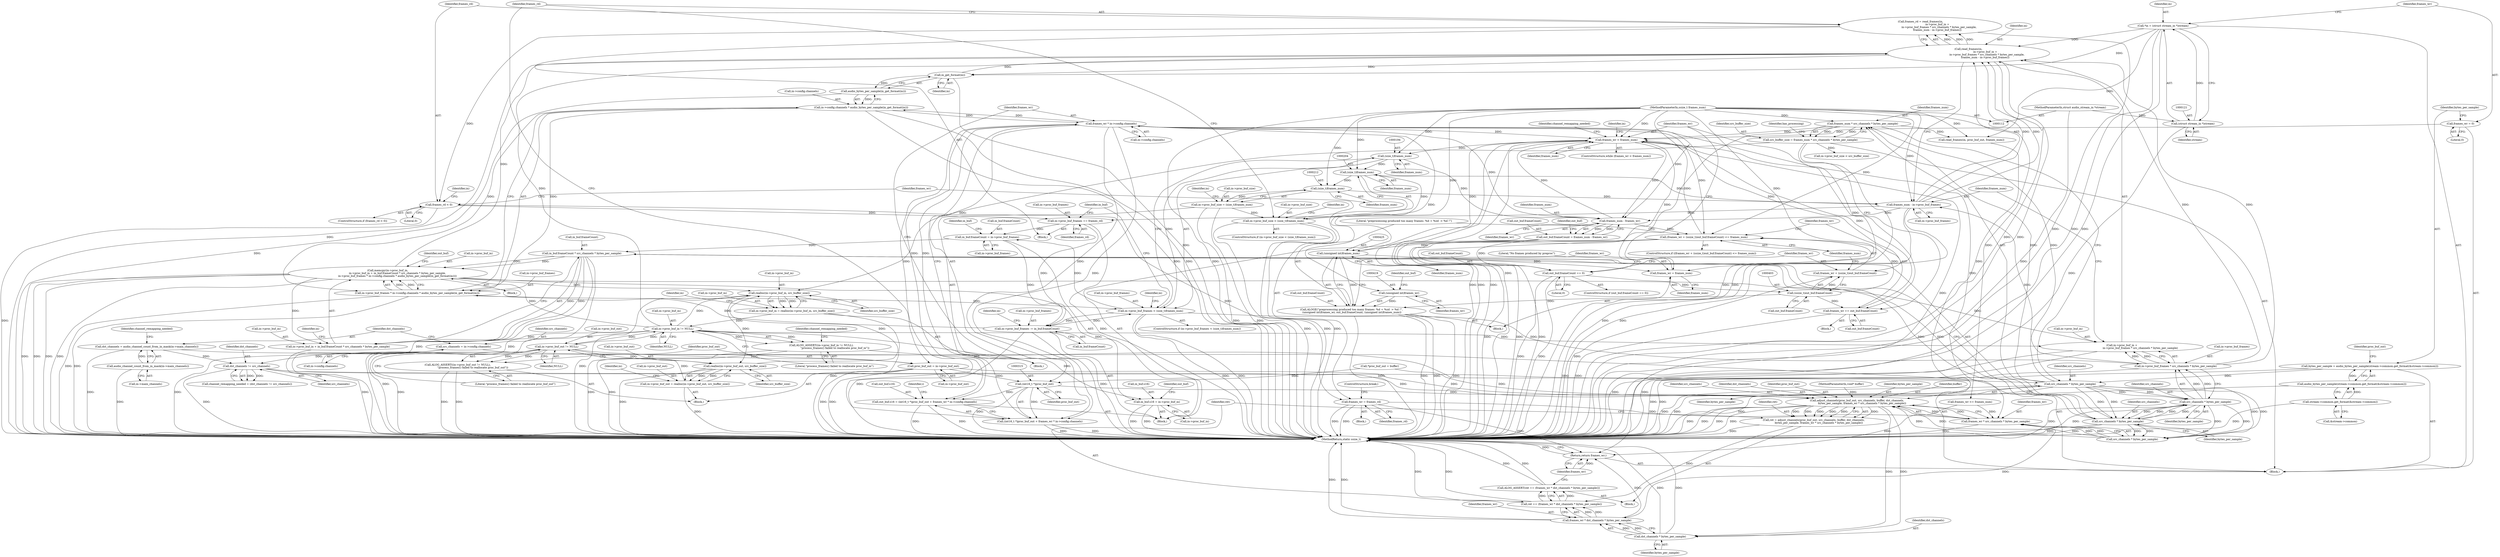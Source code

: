 digraph "1_Android_7df7ec13b1d222ac3a66797fbe432605ea8f973f@API" {
"1000254" [label="(Call,frames_rd = read_frames(in,\n                                        in->proc_buf_in +\n                                            in->proc_buf_frames * src_channels * bytes_per_sample,\n                                        frames_num - in->proc_buf_frames))"];
"1000256" [label="(Call,read_frames(in,\n                                        in->proc_buf_in +\n                                            in->proc_buf_frames * src_channels * bytes_per_sample,\n                                        frames_num - in->proc_buf_frames))"];
"1000386" [label="(Call,in_get_format(in))"];
"1000118" [label="(Call,*in = (struct stream_in *)stream)"];
"1000120" [label="(Call,(struct stream_in *)stream)"];
"1000113" [label="(MethodParameterIn,struct audio_stream_in *stream)"];
"1000224" [label="(Call,in->proc_buf_in != NULL)"];
"1000214" [label="(Call,in->proc_buf_in = realloc(in->proc_buf_in, src_buffer_size))"];
"1000218" [label="(Call,realloc(in->proc_buf_in, src_buffer_size))"];
"1000360" [label="(Call,memcpy(in->proc_buf_in,\n                       in->proc_buf_in + in_buf.frameCount * src_channels * bytes_per_sample,\n                       in->proc_buf_frames * in->config.channels * audio_bytes_per_sample(in_get_format(in))))"];
"1000368" [label="(Call,in_buf.frameCount * src_channels * bytes_per_sample)"];
"1000288" [label="(Call,in_buf.frameCount = in->proc_buf_frames)"];
"1000283" [label="(Call,in->proc_buf_frames += frames_rd)"];
"1000275" [label="(Call,frames_rd < 0)"];
"1000254" [label="(Call,frames_rd = read_frames(in,\n                                        in->proc_buf_in +\n                                            in->proc_buf_frames * src_channels * bytes_per_sample,\n                                        frames_num - in->proc_buf_frames))"];
"1000269" [label="(Call,frames_num - in->proc_buf_frames)"];
"1000211" [label="(Call,(size_t)frames_num)"];
"1000203" [label="(Call,(size_t)frames_num)"];
"1000193" [label="(Call,(size_t)frames_num)"];
"1000184" [label="(Call,frames_wr < frames_num)"];
"1000427" [label="(Call,frames_wr = frames_num)"];
"1000424" [label="(Call,(unsigned int)frames_num)"];
"1000399" [label="(Call,(frames_wr + (ssize_t)out_buf.frameCount) <= frames_num)"];
"1000317" [label="(Call,frames_wr * in->config.channels)"];
"1000306" [label="(Call,frames_num - frames_wr)"];
"1000115" [label="(MethodParameterIn,ssize_t frames_num)"];
"1000379" [label="(Call,in->config.channels * audio_bytes_per_sample(in_get_format(in)))"];
"1000385" [label="(Call,audio_bytes_per_sample(in_get_format(in)))"];
"1000402" [label="(Call,(ssize_t)out_buf.frameCount)"];
"1000389" [label="(Call,out_buf.frameCount == 0)"];
"1000302" [label="(Call,out_buf.frameCount = frames_num - frames_wr)"];
"1000124" [label="(Call,frames_wr = 0)"];
"1000409" [label="(Call,frames_wr += out_buf.frameCount)"];
"1000175" [label="(Call,frames_num * src_channels * bytes_per_sample)"];
"1000177" [label="(Call,src_channels * bytes_per_sample)"];
"1000169" [label="(Call,dst_channels != src_channels)"];
"1000160" [label="(Call,dst_channels = audio_channel_count_from_in_mask(in->main_channels))"];
"1000162" [label="(Call,audio_channel_count_from_in_mask(in->main_channels))"];
"1000152" [label="(Call,src_channels = in->config.channels)"];
"1000128" [label="(Call,bytes_per_sample = audio_bytes_per_sample(stream->common.get_format(&stream->common)))"];
"1000130" [label="(Call,audio_bytes_per_sample(stream->common.get_format(&stream->common)))"];
"1000131" [label="(Call,stream->common.get_format(&stream->common))"];
"1000262" [label="(Call,in->proc_buf_frames * src_channels * bytes_per_sample)"];
"1000189" [label="(Call,in->proc_buf_frames < (size_t)frames_num)"];
"1000348" [label="(Call,in->proc_buf_frames -= in_buf.frameCount)"];
"1000375" [label="(Call,in->proc_buf_frames * in->config.channels * audio_bytes_per_sample(in_get_format(in)))"];
"1000266" [label="(Call,src_channels * bytes_per_sample)"];
"1000372" [label="(Call,src_channels * bytes_per_sample)"];
"1000237" [label="(Call,realloc(in->proc_buf_out, src_buffer_size))"];
"1000243" [label="(Call,in->proc_buf_out != NULL)"];
"1000233" [label="(Call,in->proc_buf_out = realloc(in->proc_buf_out, src_buffer_size))"];
"1000173" [label="(Call,src_buffer_size = frames_num * src_channels * bytes_per_sample)"];
"1000279" [label="(Call,frames_wr = frames_rd)"];
"1000491" [label="(Call,frames_wr * src_channels * bytes_per_sample)"];
"1000485" [label="(Call,adjust_channels(proc_buf_out, src_channels, buffer, dst_channels,\n            bytes_per_sample, frames_wr * src_channels * bytes_per_sample))"];
"1000483" [label="(Call,ret = adjust_channels(proc_buf_out, src_channels, buffer, dst_channels,\n            bytes_per_sample, frames_wr * src_channels * bytes_per_sample))"];
"1000497" [label="(Call,ret == (frames_wr * dst_channels * bytes_per_sample))"];
"1000496" [label="(Call,ALOG_ASSERT(ret == (frames_wr * dst_channels * bytes_per_sample)))"];
"1000501" [label="(Call,dst_channels * bytes_per_sample)"];
"1000499" [label="(Call,frames_wr * dst_channels * bytes_per_sample)"];
"1000504" [label="(Return,return frames_wr;)"];
"1000199" [label="(Call,in->proc_buf_size < (size_t)frames_num)"];
"1000207" [label="(Call,in->proc_buf_size = (size_t)frames_num)"];
"1000416" [label="(Call,ALOGE(\"preprocessing produced too many frames: %d + %zd  > %d !\",\n (unsigned int)frames_wr, out_buf.frameCount, (unsigned int)frames_num))"];
"1000400" [label="(Call,frames_wr + (ssize_t)out_buf.frameCount)"];
"1000309" [label="(Call,out_buf.s16 = (int16_t *)proc_buf_out + frames_wr * in->config.channels)"];
"1000313" [label="(Call,(int16_t *)proc_buf_out + frames_wr * in->config.channels)"];
"1000418" [label="(Call,(unsigned int)frames_wr)"];
"1000223" [label="(Call,ALOG_ASSERT((in->proc_buf_in != NULL),\n                                \"process_frames() failed to reallocate proc_buf_in\"))"];
"1000242" [label="(Call,ALOG_ASSERT((in->proc_buf_out != NULL),\n                                    \"process_frames() failed to reallocate proc_buf_out\"))"];
"1000249" [label="(Call,proc_buf_out = in->proc_buf_out)"];
"1000314" [label="(Call,(int16_t *)proc_buf_out)"];
"1000258" [label="(Call,in->proc_buf_in +\n                                            in->proc_buf_frames * src_channels * bytes_per_sample)"];
"1000295" [label="(Call,in_buf.s16 = in->proc_buf_in)"];
"1000364" [label="(Call,in->proc_buf_in + in_buf.frameCount * src_channels * bytes_per_sample)"];
"1000480" [label="(Identifier,channel_remapping_needed)"];
"1000436" [label="(Call,in->proc_buf_size < src_buffer_size)"];
"1000122" [label="(Identifier,stream)"];
"1000375" [label="(Call,in->proc_buf_frames * in->config.channels * audio_bytes_per_sample(in_get_format(in)))"];
"1000124" [label="(Call,frames_wr = 0)"];
"1000487" [label="(Identifier,src_channels)"];
"1000388" [label="(ControlStructure,if (out_buf.frameCount == 0))"];
"1000131" [label="(Call,stream->common.get_format(&stream->common))"];
"1000415" [label="(Block,)"];
"1000174" [label="(Identifier,src_buffer_size)"];
"1000357" [label="(Identifier,in)"];
"1000489" [label="(Identifier,dst_channels)"];
"1000396" [label="(Literal,\"No frames produced by preproc\")"];
"1000259" [label="(Call,in->proc_buf_in)"];
"1000386" [label="(Call,in_get_format(in))"];
"1000499" [label="(Call,frames_wr * dst_channels * bytes_per_sample)"];
"1000209" [label="(Identifier,in)"];
"1000216" [label="(Identifier,in)"];
"1000401" [label="(Identifier,frames_wr)"];
"1000385" [label="(Call,audio_bytes_per_sample(in_get_format(in)))"];
"1000311" [label="(Identifier,out_buf)"];
"1000138" [label="(Identifier,proc_buf_out)"];
"1000234" [label="(Call,in->proc_buf_out)"];
"1000296" [label="(Call,in_buf.s16)"];
"1000492" [label="(Identifier,frames_wr)"];
"1000173" [label="(Call,src_buffer_size = frames_num * src_channels * bytes_per_sample)"];
"1000213" [label="(Identifier,frames_num)"];
"1000376" [label="(Call,in->proc_buf_frames)"];
"1000243" [label="(Call,in->proc_buf_out != NULL)"];
"1000237" [label="(Call,realloc(in->proc_buf_out, src_buffer_size))"];
"1000196" [label="(Block,)"];
"1000211" [label="(Call,(size_t)frames_num)"];
"1000199" [label="(Call,in->proc_buf_size < (size_t)frames_num)"];
"1000393" [label="(Literal,0)"];
"1000226" [label="(Identifier,in)"];
"1000171" [label="(Identifier,src_channels)"];
"1000279" [label="(Call,frames_wr = frames_rd)"];
"1000115" [label="(MethodParameterIn,ssize_t frames_num)"];
"1000317" [label="(Call,frames_wr * in->config.channels)"];
"1000232" [label="(Block,)"];
"1000278" [label="(Block,)"];
"1000389" [label="(Call,out_buf.frameCount == 0)"];
"1000118" [label="(Call,*in = (struct stream_in *)stream)"];
"1000481" [label="(Block,)"];
"1000193" [label="(Call,(size_t)frames_num)"];
"1000130" [label="(Call,audio_bytes_per_sample(stream->common.get_format(&stream->common)))"];
"1000411" [label="(Call,out_buf.frameCount)"];
"1000404" [label="(Call,out_buf.frameCount)"];
"1000262" [label="(Call,in->proc_buf_frames * src_channels * bytes_per_sample)"];
"1000250" [label="(Identifier,proc_buf_out)"];
"1000255" [label="(Identifier,frames_rd)"];
"1000218" [label="(Call,realloc(in->proc_buf_in, src_buffer_size))"];
"1000360" [label="(Call,memcpy(in->proc_buf_in,\n                       in->proc_buf_in + in_buf.frameCount * src_channels * bytes_per_sample,\n                       in->proc_buf_frames * in->config.channels * audio_bytes_per_sample(in_get_format(in))))"];
"1000270" [label="(Identifier,frames_num)"];
"1000408" [label="(Block,)"];
"1000247" [label="(Identifier,NULL)"];
"1000208" [label="(Call,in->proc_buf_size)"];
"1000125" [label="(Identifier,frames_wr)"];
"1000486" [label="(Identifier,proc_buf_out)"];
"1000206" [label="(Block,)"];
"1000179" [label="(Identifier,bytes_per_sample)"];
"1000160" [label="(Call,dst_channels = audio_channel_count_from_in_mask(in->main_channels))"];
"1000409" [label="(Call,frames_wr += out_buf.frameCount)"];
"1000190" [label="(Call,in->proc_buf_frames)"];
"1000244" [label="(Call,in->proc_buf_out)"];
"1000421" [label="(Call,out_buf.frameCount)"];
"1000120" [label="(Call,(struct stream_in *)stream)"];
"1000398" [label="(ControlStructure,if ((frames_wr + (ssize_t)out_buf.frameCount) <= frames_num))"];
"1000169" [label="(Call,dst_channels != src_channels)"];
"1000191" [label="(Identifier,in)"];
"1000274" [label="(ControlStructure,if (frames_rd < 0))"];
"1000288" [label="(Call,in_buf.frameCount = in->proc_buf_frames)"];
"1000297" [label="(Identifier,in_buf)"];
"1000263" [label="(Call,in->proc_buf_frames)"];
"1000198" [label="(ControlStructure,if (in->proc_buf_size < (size_t)frames_num))"];
"1000167" [label="(Call,channel_remapping_needed = (dst_channels != src_channels))"];
"1000203" [label="(Call,(size_t)frames_num)"];
"1000373" [label="(Identifier,src_channels)"];
"1000116" [label="(Block,)"];
"1000285" [label="(Identifier,in)"];
"1000314" [label="(Call,(int16_t *)proc_buf_out)"];
"1000181" [label="(Identifier,has_processing)"];
"1000429" [label="(Identifier,frames_num)"];
"1000407" [label="(Identifier,frames_num)"];
"1000484" [label="(Identifier,ret)"];
"1000501" [label="(Call,dst_channels * bytes_per_sample)"];
"1000282" [label="(ControlStructure,break;)"];
"1000422" [label="(Identifier,out_buf)"];
"1000380" [label="(Call,in->config.channels)"];
"1000284" [label="(Call,in->proc_buf_frames)"];
"1000177" [label="(Call,src_channels * bytes_per_sample)"];
"1000349" [label="(Call,in->proc_buf_frames)"];
"1000153" [label="(Identifier,src_channels)"];
"1000498" [label="(Identifier,ret)"];
"1000225" [label="(Call,in->proc_buf_in)"];
"1000189" [label="(Call,in->proc_buf_frames < (size_t)frames_num)"];
"1000304" [label="(Identifier,out_buf)"];
"1000428" [label="(Identifier,frames_wr)"];
"1000184" [label="(Call,frames_wr < frames_num)"];
"1000299" [label="(Call,in->proc_buf_in)"];
"1000402" [label="(Call,(ssize_t)out_buf.frameCount)"];
"1000399" [label="(Call,(frames_wr + (ssize_t)out_buf.frameCount) <= frames_num)"];
"1000424" [label="(Call,(unsigned int)frames_num)"];
"1000308" [label="(Identifier,frames_wr)"];
"1000113" [label="(MethodParameterIn,struct audio_stream_in *stream)"];
"1000493" [label="(Call,src_channels * bytes_per_sample)"];
"1000187" [label="(Block,)"];
"1000163" [label="(Call,in->main_channels)"];
"1000257" [label="(Identifier,in)"];
"1000215" [label="(Call,in->proc_buf_in)"];
"1000313" [label="(Call,(int16_t *)proc_buf_out + frames_wr * in->config.channels)"];
"1000152" [label="(Call,src_channels = in->config.channels)"];
"1000114" [label="(MethodParameterIn,void* buffer)"];
"1000242" [label="(Call,ALOG_ASSERT((in->proc_buf_out != NULL),\n                                    \"process_frames() failed to reallocate proc_buf_out\"))"];
"1000229" [label="(Literal,\"process_frames() failed to reallocate proc_buf_in\")"];
"1000318" [label="(Identifier,frames_wr)"];
"1000251" [label="(Call,in->proc_buf_out)"];
"1000496" [label="(Call,ALOG_ASSERT(ret == (frames_wr * dst_channels * bytes_per_sample)))"];
"1000307" [label="(Identifier,frames_num)"];
"1000223" [label="(Call,ALOG_ASSERT((in->proc_buf_in != NULL),\n                                \"process_frames() failed to reallocate proc_buf_in\"))"];
"1000224" [label="(Call,in->proc_buf_in != NULL)"];
"1000132" [label="(Call,&stream->common)"];
"1000390" [label="(Call,out_buf.frameCount)"];
"1000364" [label="(Call,in->proc_buf_in + in_buf.frameCount * src_channels * bytes_per_sample)"];
"1000504" [label="(Return,return frames_wr;)"];
"1000128" [label="(Call,bytes_per_sample = audio_bytes_per_sample(stream->common.get_format(&stream->common)))"];
"1000205" [label="(Identifier,frames_num)"];
"1000170" [label="(Identifier,dst_channels)"];
"1000365" [label="(Call,in->proc_buf_in)"];
"1000214" [label="(Call,in->proc_buf_in = realloc(in->proc_buf_in, src_buffer_size))"];
"1000287" [label="(Identifier,frames_rd)"];
"1000427" [label="(Call,frames_wr = frames_num)"];
"1000276" [label="(Identifier,frames_rd)"];
"1000161" [label="(Identifier,dst_channels)"];
"1000256" [label="(Call,read_frames(in,\n                                        in->proc_buf_in +\n                                            in->proc_buf_frames * src_channels * bytes_per_sample,\n                                        frames_num - in->proc_buf_frames))"];
"1000491" [label="(Call,frames_wr * src_channels * bytes_per_sample)"];
"1000374" [label="(Identifier,bytes_per_sample)"];
"1000303" [label="(Call,out_buf.frameCount)"];
"1000195" [label="(Identifier,frames_num)"];
"1000258" [label="(Call,in->proc_buf_in +\n                                            in->proc_buf_frames * src_channels * bytes_per_sample)"];
"1000254" [label="(Call,frames_rd = read_frames(in,\n                                        in->proc_buf_in +\n                                            in->proc_buf_frames * src_channels * bytes_per_sample,\n                                        frames_num - in->proc_buf_frames))"];
"1000249" [label="(Call,proc_buf_out = in->proc_buf_out)"];
"1000219" [label="(Call,in->proc_buf_in)"];
"1000271" [label="(Call,in->proc_buf_frames)"];
"1000500" [label="(Identifier,frames_wr)"];
"1000188" [label="(ControlStructure,if (in->proc_buf_frames < (size_t)frames_num))"];
"1000505" [label="(Identifier,frames_wr)"];
"1000281" [label="(Identifier,frames_rd)"];
"1000316" [label="(Identifier,proc_buf_out)"];
"1000361" [label="(Call,in->proc_buf_in)"];
"1000233" [label="(Call,in->proc_buf_out = realloc(in->proc_buf_out, src_buffer_size))"];
"1000485" [label="(Call,adjust_channels(proc_buf_out, src_channels, buffer, dst_channels,\n            bytes_per_sample, frames_wr * src_channels * bytes_per_sample))"];
"1000475" [label="(Call,frames_wr <= frames_num)"];
"1000490" [label="(Identifier,bytes_per_sample)"];
"1000372" [label="(Call,src_channels * bytes_per_sample)"];
"1000302" [label="(Call,out_buf.frameCount = frames_num - frames_wr)"];
"1000245" [label="(Identifier,in)"];
"1000283" [label="(Call,in->proc_buf_frames += frames_rd)"];
"1000248" [label="(Literal,\"process_frames() failed to reallocate proc_buf_out\")"];
"1000280" [label="(Identifier,frames_wr)"];
"1000418" [label="(Call,(unsigned int)frames_wr)"];
"1000162" [label="(Call,audio_channel_count_from_in_mask(in->main_channels))"];
"1000417" [label="(Literal,\"preprocessing produced too many frames: %d + %zd  > %d !\")"];
"1000185" [label="(Identifier,frames_wr)"];
"1000207" [label="(Call,in->proc_buf_size = (size_t)frames_num)"];
"1000269" [label="(Call,frames_num - in->proc_buf_frames)"];
"1000426" [label="(Identifier,frames_num)"];
"1000502" [label="(Identifier,dst_channels)"];
"1000275" [label="(Call,frames_rd < 0)"];
"1000379" [label="(Call,in->config.channels * audio_bytes_per_sample(in_get_format(in)))"];
"1000483" [label="(Call,ret = adjust_channels(proc_buf_out, src_channels, buffer, dst_channels,\n            bytes_per_sample, frames_wr * src_channels * bytes_per_sample))"];
"1000326" [label="(Identifier,i)"];
"1000178" [label="(Identifier,src_channels)"];
"1000400" [label="(Call,frames_wr + (ssize_t)out_buf.frameCount)"];
"1000289" [label="(Call,in_buf.frameCount)"];
"1000119" [label="(Identifier,in)"];
"1000420" [label="(Identifier,frames_wr)"];
"1000309" [label="(Call,out_buf.s16 = (int16_t *)proc_buf_out + frames_wr * in->config.channels)"];
"1000231" [label="(Identifier,channel_remapping_needed)"];
"1000175" [label="(Call,frames_num * src_channels * bytes_per_sample)"];
"1000228" [label="(Identifier,NULL)"];
"1000186" [label="(Identifier,frames_num)"];
"1000387" [label="(Identifier,in)"];
"1000290" [label="(Identifier,in_buf)"];
"1000129" [label="(Identifier,bytes_per_sample)"];
"1000201" [label="(Identifier,in)"];
"1000176" [label="(Identifier,frames_num)"];
"1000137" [label="(Call,*proc_buf_out = buffer)"];
"1000319" [label="(Call,in->config.channels)"];
"1000470" [label="(Call,read_frames(in, proc_buf_out, frames_num))"];
"1000410" [label="(Identifier,frames_wr)"];
"1000506" [label="(MethodReturn,static ssize_t)"];
"1000238" [label="(Call,in->proc_buf_out)"];
"1000267" [label="(Identifier,src_channels)"];
"1000222" [label="(Identifier,src_buffer_size)"];
"1000391" [label="(Identifier,out_buf)"];
"1000352" [label="(Call,in_buf.frameCount)"];
"1000241" [label="(Identifier,src_buffer_size)"];
"1000497" [label="(Call,ret == (frames_wr * dst_channels * bytes_per_sample))"];
"1000295" [label="(Call,in_buf.s16 = in->proc_buf_in)"];
"1000348" [label="(Call,in->proc_buf_frames -= in_buf.frameCount)"];
"1000503" [label="(Identifier,bytes_per_sample)"];
"1000377" [label="(Identifier,in)"];
"1000154" [label="(Call,in->config.channels)"];
"1000277" [label="(Literal,0)"];
"1000359" [label="(Block,)"];
"1000126" [label="(Literal,0)"];
"1000416" [label="(Call,ALOGE(\"preprocessing produced too many frames: %d + %zd  > %d !\",\n (unsigned int)frames_wr, out_buf.frameCount, (unsigned int)frames_num))"];
"1000292" [label="(Call,in->proc_buf_frames)"];
"1000168" [label="(Identifier,channel_remapping_needed)"];
"1000268" [label="(Identifier,bytes_per_sample)"];
"1000310" [label="(Call,out_buf.s16)"];
"1000306" [label="(Call,frames_num - frames_wr)"];
"1000369" [label="(Call,in_buf.frameCount)"];
"1000488" [label="(Identifier,buffer)"];
"1000200" [label="(Call,in->proc_buf_size)"];
"1000183" [label="(ControlStructure,while (frames_wr < frames_num))"];
"1000368" [label="(Call,in_buf.frameCount * src_channels * bytes_per_sample)"];
"1000266" [label="(Call,src_channels * bytes_per_sample)"];
"1000254" -> "1000196"  [label="AST: "];
"1000254" -> "1000256"  [label="CFG: "];
"1000255" -> "1000254"  [label="AST: "];
"1000256" -> "1000254"  [label="AST: "];
"1000276" -> "1000254"  [label="CFG: "];
"1000254" -> "1000506"  [label="DDG: "];
"1000256" -> "1000254"  [label="DDG: "];
"1000256" -> "1000254"  [label="DDG: "];
"1000256" -> "1000254"  [label="DDG: "];
"1000254" -> "1000275"  [label="DDG: "];
"1000256" -> "1000269"  [label="CFG: "];
"1000257" -> "1000256"  [label="AST: "];
"1000258" -> "1000256"  [label="AST: "];
"1000269" -> "1000256"  [label="AST: "];
"1000256" -> "1000506"  [label="DDG: "];
"1000256" -> "1000506"  [label="DDG: "];
"1000256" -> "1000506"  [label="DDG: "];
"1000386" -> "1000256"  [label="DDG: "];
"1000118" -> "1000256"  [label="DDG: "];
"1000224" -> "1000256"  [label="DDG: "];
"1000360" -> "1000256"  [label="DDG: "];
"1000262" -> "1000256"  [label="DDG: "];
"1000262" -> "1000256"  [label="DDG: "];
"1000269" -> "1000256"  [label="DDG: "];
"1000269" -> "1000256"  [label="DDG: "];
"1000256" -> "1000386"  [label="DDG: "];
"1000386" -> "1000385"  [label="AST: "];
"1000386" -> "1000387"  [label="CFG: "];
"1000387" -> "1000386"  [label="AST: "];
"1000385" -> "1000386"  [label="CFG: "];
"1000386" -> "1000506"  [label="DDG: "];
"1000386" -> "1000385"  [label="DDG: "];
"1000118" -> "1000386"  [label="DDG: "];
"1000118" -> "1000116"  [label="AST: "];
"1000118" -> "1000120"  [label="CFG: "];
"1000119" -> "1000118"  [label="AST: "];
"1000120" -> "1000118"  [label="AST: "];
"1000125" -> "1000118"  [label="CFG: "];
"1000118" -> "1000506"  [label="DDG: "];
"1000118" -> "1000506"  [label="DDG: "];
"1000120" -> "1000118"  [label="DDG: "];
"1000118" -> "1000470"  [label="DDG: "];
"1000120" -> "1000122"  [label="CFG: "];
"1000121" -> "1000120"  [label="AST: "];
"1000122" -> "1000120"  [label="AST: "];
"1000120" -> "1000506"  [label="DDG: "];
"1000113" -> "1000120"  [label="DDG: "];
"1000113" -> "1000112"  [label="AST: "];
"1000113" -> "1000506"  [label="DDG: "];
"1000224" -> "1000223"  [label="AST: "];
"1000224" -> "1000228"  [label="CFG: "];
"1000225" -> "1000224"  [label="AST: "];
"1000228" -> "1000224"  [label="AST: "];
"1000229" -> "1000224"  [label="CFG: "];
"1000224" -> "1000506"  [label="DDG: "];
"1000224" -> "1000218"  [label="DDG: "];
"1000224" -> "1000223"  [label="DDG: "];
"1000224" -> "1000223"  [label="DDG: "];
"1000214" -> "1000224"  [label="DDG: "];
"1000243" -> "1000224"  [label="DDG: "];
"1000224" -> "1000243"  [label="DDG: "];
"1000224" -> "1000258"  [label="DDG: "];
"1000224" -> "1000295"  [label="DDG: "];
"1000224" -> "1000360"  [label="DDG: "];
"1000224" -> "1000364"  [label="DDG: "];
"1000214" -> "1000206"  [label="AST: "];
"1000214" -> "1000218"  [label="CFG: "];
"1000215" -> "1000214"  [label="AST: "];
"1000218" -> "1000214"  [label="AST: "];
"1000226" -> "1000214"  [label="CFG: "];
"1000214" -> "1000506"  [label="DDG: "];
"1000218" -> "1000214"  [label="DDG: "];
"1000218" -> "1000214"  [label="DDG: "];
"1000218" -> "1000222"  [label="CFG: "];
"1000219" -> "1000218"  [label="AST: "];
"1000222" -> "1000218"  [label="AST: "];
"1000218" -> "1000506"  [label="DDG: "];
"1000360" -> "1000218"  [label="DDG: "];
"1000237" -> "1000218"  [label="DDG: "];
"1000173" -> "1000218"  [label="DDG: "];
"1000218" -> "1000237"  [label="DDG: "];
"1000360" -> "1000359"  [label="AST: "];
"1000360" -> "1000375"  [label="CFG: "];
"1000361" -> "1000360"  [label="AST: "];
"1000364" -> "1000360"  [label="AST: "];
"1000375" -> "1000360"  [label="AST: "];
"1000391" -> "1000360"  [label="CFG: "];
"1000360" -> "1000506"  [label="DDG: "];
"1000360" -> "1000506"  [label="DDG: "];
"1000360" -> "1000506"  [label="DDG: "];
"1000360" -> "1000506"  [label="DDG: "];
"1000360" -> "1000258"  [label="DDG: "];
"1000360" -> "1000295"  [label="DDG: "];
"1000368" -> "1000360"  [label="DDG: "];
"1000368" -> "1000360"  [label="DDG: "];
"1000360" -> "1000364"  [label="DDG: "];
"1000375" -> "1000360"  [label="DDG: "];
"1000375" -> "1000360"  [label="DDG: "];
"1000368" -> "1000364"  [label="AST: "];
"1000368" -> "1000372"  [label="CFG: "];
"1000369" -> "1000368"  [label="AST: "];
"1000372" -> "1000368"  [label="AST: "];
"1000364" -> "1000368"  [label="CFG: "];
"1000368" -> "1000506"  [label="DDG: "];
"1000368" -> "1000506"  [label="DDG: "];
"1000368" -> "1000364"  [label="DDG: "];
"1000368" -> "1000364"  [label="DDG: "];
"1000288" -> "1000368"  [label="DDG: "];
"1000372" -> "1000368"  [label="DDG: "];
"1000372" -> "1000368"  [label="DDG: "];
"1000288" -> "1000187"  [label="AST: "];
"1000288" -> "1000292"  [label="CFG: "];
"1000289" -> "1000288"  [label="AST: "];
"1000292" -> "1000288"  [label="AST: "];
"1000297" -> "1000288"  [label="CFG: "];
"1000283" -> "1000288"  [label="DDG: "];
"1000189" -> "1000288"  [label="DDG: "];
"1000288" -> "1000348"  [label="DDG: "];
"1000283" -> "1000196"  [label="AST: "];
"1000283" -> "1000287"  [label="CFG: "];
"1000284" -> "1000283"  [label="AST: "];
"1000287" -> "1000283"  [label="AST: "];
"1000290" -> "1000283"  [label="CFG: "];
"1000283" -> "1000506"  [label="DDG: "];
"1000275" -> "1000283"  [label="DDG: "];
"1000269" -> "1000283"  [label="DDG: "];
"1000283" -> "1000348"  [label="DDG: "];
"1000275" -> "1000274"  [label="AST: "];
"1000275" -> "1000277"  [label="CFG: "];
"1000276" -> "1000275"  [label="AST: "];
"1000277" -> "1000275"  [label="AST: "];
"1000280" -> "1000275"  [label="CFG: "];
"1000285" -> "1000275"  [label="CFG: "];
"1000275" -> "1000506"  [label="DDG: "];
"1000275" -> "1000279"  [label="DDG: "];
"1000269" -> "1000271"  [label="CFG: "];
"1000270" -> "1000269"  [label="AST: "];
"1000271" -> "1000269"  [label="AST: "];
"1000269" -> "1000506"  [label="DDG: "];
"1000269" -> "1000506"  [label="DDG: "];
"1000211" -> "1000269"  [label="DDG: "];
"1000203" -> "1000269"  [label="DDG: "];
"1000115" -> "1000269"  [label="DDG: "];
"1000262" -> "1000269"  [label="DDG: "];
"1000269" -> "1000306"  [label="DDG: "];
"1000211" -> "1000207"  [label="AST: "];
"1000211" -> "1000213"  [label="CFG: "];
"1000212" -> "1000211"  [label="AST: "];
"1000213" -> "1000211"  [label="AST: "];
"1000207" -> "1000211"  [label="CFG: "];
"1000211" -> "1000207"  [label="DDG: "];
"1000203" -> "1000211"  [label="DDG: "];
"1000115" -> "1000211"  [label="DDG: "];
"1000203" -> "1000199"  [label="AST: "];
"1000203" -> "1000205"  [label="CFG: "];
"1000204" -> "1000203"  [label="AST: "];
"1000205" -> "1000203"  [label="AST: "];
"1000199" -> "1000203"  [label="CFG: "];
"1000203" -> "1000199"  [label="DDG: "];
"1000193" -> "1000203"  [label="DDG: "];
"1000115" -> "1000203"  [label="DDG: "];
"1000193" -> "1000189"  [label="AST: "];
"1000193" -> "1000195"  [label="CFG: "];
"1000194" -> "1000193"  [label="AST: "];
"1000195" -> "1000193"  [label="AST: "];
"1000189" -> "1000193"  [label="CFG: "];
"1000193" -> "1000189"  [label="DDG: "];
"1000184" -> "1000193"  [label="DDG: "];
"1000115" -> "1000193"  [label="DDG: "];
"1000193" -> "1000306"  [label="DDG: "];
"1000184" -> "1000183"  [label="AST: "];
"1000184" -> "1000186"  [label="CFG: "];
"1000185" -> "1000184"  [label="AST: "];
"1000186" -> "1000184"  [label="AST: "];
"1000191" -> "1000184"  [label="CFG: "];
"1000480" -> "1000184"  [label="CFG: "];
"1000184" -> "1000506"  [label="DDG: "];
"1000184" -> "1000506"  [label="DDG: "];
"1000184" -> "1000506"  [label="DDG: "];
"1000427" -> "1000184"  [label="DDG: "];
"1000124" -> "1000184"  [label="DDG: "];
"1000317" -> "1000184"  [label="DDG: "];
"1000409" -> "1000184"  [label="DDG: "];
"1000175" -> "1000184"  [label="DDG: "];
"1000399" -> "1000184"  [label="DDG: "];
"1000306" -> "1000184"  [label="DDG: "];
"1000115" -> "1000184"  [label="DDG: "];
"1000424" -> "1000184"  [label="DDG: "];
"1000184" -> "1000306"  [label="DDG: "];
"1000184" -> "1000491"  [label="DDG: "];
"1000184" -> "1000504"  [label="DDG: "];
"1000427" -> "1000415"  [label="AST: "];
"1000427" -> "1000429"  [label="CFG: "];
"1000428" -> "1000427"  [label="AST: "];
"1000429" -> "1000427"  [label="AST: "];
"1000185" -> "1000427"  [label="CFG: "];
"1000424" -> "1000427"  [label="DDG: "];
"1000115" -> "1000427"  [label="DDG: "];
"1000424" -> "1000416"  [label="AST: "];
"1000424" -> "1000426"  [label="CFG: "];
"1000425" -> "1000424"  [label="AST: "];
"1000426" -> "1000424"  [label="AST: "];
"1000416" -> "1000424"  [label="CFG: "];
"1000424" -> "1000416"  [label="DDG: "];
"1000399" -> "1000424"  [label="DDG: "];
"1000115" -> "1000424"  [label="DDG: "];
"1000399" -> "1000398"  [label="AST: "];
"1000399" -> "1000407"  [label="CFG: "];
"1000400" -> "1000399"  [label="AST: "];
"1000407" -> "1000399"  [label="AST: "];
"1000410" -> "1000399"  [label="CFG: "];
"1000417" -> "1000399"  [label="CFG: "];
"1000399" -> "1000506"  [label="DDG: "];
"1000399" -> "1000506"  [label="DDG: "];
"1000317" -> "1000399"  [label="DDG: "];
"1000402" -> "1000399"  [label="DDG: "];
"1000306" -> "1000399"  [label="DDG: "];
"1000115" -> "1000399"  [label="DDG: "];
"1000317" -> "1000313"  [label="AST: "];
"1000317" -> "1000319"  [label="CFG: "];
"1000318" -> "1000317"  [label="AST: "];
"1000319" -> "1000317"  [label="AST: "];
"1000313" -> "1000317"  [label="CFG: "];
"1000317" -> "1000506"  [label="DDG: "];
"1000317" -> "1000309"  [label="DDG: "];
"1000317" -> "1000309"  [label="DDG: "];
"1000317" -> "1000313"  [label="DDG: "];
"1000317" -> "1000313"  [label="DDG: "];
"1000306" -> "1000317"  [label="DDG: "];
"1000379" -> "1000317"  [label="DDG: "];
"1000317" -> "1000379"  [label="DDG: "];
"1000317" -> "1000400"  [label="DDG: "];
"1000317" -> "1000409"  [label="DDG: "];
"1000317" -> "1000418"  [label="DDG: "];
"1000306" -> "1000302"  [label="AST: "];
"1000306" -> "1000308"  [label="CFG: "];
"1000307" -> "1000306"  [label="AST: "];
"1000308" -> "1000306"  [label="AST: "];
"1000302" -> "1000306"  [label="CFG: "];
"1000306" -> "1000302"  [label="DDG: "];
"1000306" -> "1000302"  [label="DDG: "];
"1000115" -> "1000306"  [label="DDG: "];
"1000115" -> "1000112"  [label="AST: "];
"1000115" -> "1000506"  [label="DDG: "];
"1000115" -> "1000175"  [label="DDG: "];
"1000115" -> "1000470"  [label="DDG: "];
"1000115" -> "1000475"  [label="DDG: "];
"1000379" -> "1000375"  [label="AST: "];
"1000379" -> "1000385"  [label="CFG: "];
"1000380" -> "1000379"  [label="AST: "];
"1000385" -> "1000379"  [label="AST: "];
"1000375" -> "1000379"  [label="CFG: "];
"1000379" -> "1000506"  [label="DDG: "];
"1000379" -> "1000506"  [label="DDG: "];
"1000379" -> "1000375"  [label="DDG: "];
"1000379" -> "1000375"  [label="DDG: "];
"1000385" -> "1000379"  [label="DDG: "];
"1000385" -> "1000506"  [label="DDG: "];
"1000402" -> "1000400"  [label="AST: "];
"1000402" -> "1000404"  [label="CFG: "];
"1000403" -> "1000402"  [label="AST: "];
"1000404" -> "1000402"  [label="AST: "];
"1000400" -> "1000402"  [label="CFG: "];
"1000402" -> "1000400"  [label="DDG: "];
"1000389" -> "1000402"  [label="DDG: "];
"1000402" -> "1000409"  [label="DDG: "];
"1000402" -> "1000416"  [label="DDG: "];
"1000389" -> "1000388"  [label="AST: "];
"1000389" -> "1000393"  [label="CFG: "];
"1000390" -> "1000389"  [label="AST: "];
"1000393" -> "1000389"  [label="AST: "];
"1000396" -> "1000389"  [label="CFG: "];
"1000401" -> "1000389"  [label="CFG: "];
"1000389" -> "1000506"  [label="DDG: "];
"1000389" -> "1000506"  [label="DDG: "];
"1000302" -> "1000389"  [label="DDG: "];
"1000302" -> "1000187"  [label="AST: "];
"1000303" -> "1000302"  [label="AST: "];
"1000311" -> "1000302"  [label="CFG: "];
"1000302" -> "1000506"  [label="DDG: "];
"1000124" -> "1000116"  [label="AST: "];
"1000124" -> "1000126"  [label="CFG: "];
"1000125" -> "1000124"  [label="AST: "];
"1000126" -> "1000124"  [label="AST: "];
"1000129" -> "1000124"  [label="CFG: "];
"1000409" -> "1000408"  [label="AST: "];
"1000409" -> "1000411"  [label="CFG: "];
"1000410" -> "1000409"  [label="AST: "];
"1000411" -> "1000409"  [label="AST: "];
"1000185" -> "1000409"  [label="CFG: "];
"1000409" -> "1000506"  [label="DDG: "];
"1000175" -> "1000173"  [label="AST: "];
"1000175" -> "1000177"  [label="CFG: "];
"1000176" -> "1000175"  [label="AST: "];
"1000177" -> "1000175"  [label="AST: "];
"1000173" -> "1000175"  [label="CFG: "];
"1000175" -> "1000506"  [label="DDG: "];
"1000175" -> "1000173"  [label="DDG: "];
"1000175" -> "1000173"  [label="DDG: "];
"1000177" -> "1000175"  [label="DDG: "];
"1000177" -> "1000175"  [label="DDG: "];
"1000175" -> "1000470"  [label="DDG: "];
"1000177" -> "1000179"  [label="CFG: "];
"1000178" -> "1000177"  [label="AST: "];
"1000179" -> "1000177"  [label="AST: "];
"1000177" -> "1000506"  [label="DDG: "];
"1000177" -> "1000506"  [label="DDG: "];
"1000169" -> "1000177"  [label="DDG: "];
"1000128" -> "1000177"  [label="DDG: "];
"1000177" -> "1000266"  [label="DDG: "];
"1000177" -> "1000266"  [label="DDG: "];
"1000177" -> "1000372"  [label="DDG: "];
"1000177" -> "1000372"  [label="DDG: "];
"1000177" -> "1000493"  [label="DDG: "];
"1000177" -> "1000493"  [label="DDG: "];
"1000169" -> "1000167"  [label="AST: "];
"1000169" -> "1000171"  [label="CFG: "];
"1000170" -> "1000169"  [label="AST: "];
"1000171" -> "1000169"  [label="AST: "];
"1000167" -> "1000169"  [label="CFG: "];
"1000169" -> "1000506"  [label="DDG: "];
"1000169" -> "1000167"  [label="DDG: "];
"1000169" -> "1000167"  [label="DDG: "];
"1000160" -> "1000169"  [label="DDG: "];
"1000152" -> "1000169"  [label="DDG: "];
"1000169" -> "1000485"  [label="DDG: "];
"1000160" -> "1000116"  [label="AST: "];
"1000160" -> "1000162"  [label="CFG: "];
"1000161" -> "1000160"  [label="AST: "];
"1000162" -> "1000160"  [label="AST: "];
"1000168" -> "1000160"  [label="CFG: "];
"1000160" -> "1000506"  [label="DDG: "];
"1000162" -> "1000160"  [label="DDG: "];
"1000162" -> "1000163"  [label="CFG: "];
"1000163" -> "1000162"  [label="AST: "];
"1000162" -> "1000506"  [label="DDG: "];
"1000152" -> "1000116"  [label="AST: "];
"1000152" -> "1000154"  [label="CFG: "];
"1000153" -> "1000152"  [label="AST: "];
"1000154" -> "1000152"  [label="AST: "];
"1000161" -> "1000152"  [label="CFG: "];
"1000152" -> "1000506"  [label="DDG: "];
"1000128" -> "1000116"  [label="AST: "];
"1000128" -> "1000130"  [label="CFG: "];
"1000129" -> "1000128"  [label="AST: "];
"1000130" -> "1000128"  [label="AST: "];
"1000138" -> "1000128"  [label="CFG: "];
"1000128" -> "1000506"  [label="DDG: "];
"1000130" -> "1000128"  [label="DDG: "];
"1000130" -> "1000131"  [label="CFG: "];
"1000131" -> "1000130"  [label="AST: "];
"1000130" -> "1000506"  [label="DDG: "];
"1000131" -> "1000130"  [label="DDG: "];
"1000131" -> "1000132"  [label="CFG: "];
"1000132" -> "1000131"  [label="AST: "];
"1000131" -> "1000506"  [label="DDG: "];
"1000262" -> "1000258"  [label="AST: "];
"1000262" -> "1000266"  [label="CFG: "];
"1000263" -> "1000262"  [label="AST: "];
"1000266" -> "1000262"  [label="AST: "];
"1000258" -> "1000262"  [label="CFG: "];
"1000262" -> "1000506"  [label="DDG: "];
"1000262" -> "1000258"  [label="DDG: "];
"1000262" -> "1000258"  [label="DDG: "];
"1000189" -> "1000262"  [label="DDG: "];
"1000266" -> "1000262"  [label="DDG: "];
"1000266" -> "1000262"  [label="DDG: "];
"1000189" -> "1000188"  [label="AST: "];
"1000190" -> "1000189"  [label="AST: "];
"1000201" -> "1000189"  [label="CFG: "];
"1000290" -> "1000189"  [label="CFG: "];
"1000189" -> "1000506"  [label="DDG: "];
"1000189" -> "1000506"  [label="DDG: "];
"1000348" -> "1000189"  [label="DDG: "];
"1000375" -> "1000189"  [label="DDG: "];
"1000189" -> "1000348"  [label="DDG: "];
"1000348" -> "1000187"  [label="AST: "];
"1000348" -> "1000352"  [label="CFG: "];
"1000349" -> "1000348"  [label="AST: "];
"1000352" -> "1000348"  [label="AST: "];
"1000357" -> "1000348"  [label="CFG: "];
"1000348" -> "1000506"  [label="DDG: "];
"1000348" -> "1000506"  [label="DDG: "];
"1000348" -> "1000375"  [label="DDG: "];
"1000376" -> "1000375"  [label="AST: "];
"1000375" -> "1000506"  [label="DDG: "];
"1000375" -> "1000506"  [label="DDG: "];
"1000266" -> "1000268"  [label="CFG: "];
"1000267" -> "1000266"  [label="AST: "];
"1000268" -> "1000266"  [label="AST: "];
"1000266" -> "1000506"  [label="DDG: "];
"1000266" -> "1000506"  [label="DDG: "];
"1000372" -> "1000266"  [label="DDG: "];
"1000372" -> "1000266"  [label="DDG: "];
"1000266" -> "1000372"  [label="DDG: "];
"1000266" -> "1000372"  [label="DDG: "];
"1000266" -> "1000493"  [label="DDG: "];
"1000266" -> "1000493"  [label="DDG: "];
"1000372" -> "1000374"  [label="CFG: "];
"1000373" -> "1000372"  [label="AST: "];
"1000374" -> "1000372"  [label="AST: "];
"1000372" -> "1000506"  [label="DDG: "];
"1000372" -> "1000506"  [label="DDG: "];
"1000372" -> "1000493"  [label="DDG: "];
"1000372" -> "1000493"  [label="DDG: "];
"1000237" -> "1000233"  [label="AST: "];
"1000237" -> "1000241"  [label="CFG: "];
"1000238" -> "1000237"  [label="AST: "];
"1000241" -> "1000237"  [label="AST: "];
"1000233" -> "1000237"  [label="CFG: "];
"1000237" -> "1000506"  [label="DDG: "];
"1000237" -> "1000233"  [label="DDG: "];
"1000237" -> "1000233"  [label="DDG: "];
"1000243" -> "1000237"  [label="DDG: "];
"1000243" -> "1000242"  [label="AST: "];
"1000243" -> "1000247"  [label="CFG: "];
"1000244" -> "1000243"  [label="AST: "];
"1000247" -> "1000243"  [label="AST: "];
"1000248" -> "1000243"  [label="CFG: "];
"1000243" -> "1000506"  [label="DDG: "];
"1000243" -> "1000242"  [label="DDG: "];
"1000243" -> "1000242"  [label="DDG: "];
"1000233" -> "1000243"  [label="DDG: "];
"1000243" -> "1000249"  [label="DDG: "];
"1000233" -> "1000232"  [label="AST: "];
"1000234" -> "1000233"  [label="AST: "];
"1000245" -> "1000233"  [label="CFG: "];
"1000233" -> "1000506"  [label="DDG: "];
"1000173" -> "1000116"  [label="AST: "];
"1000174" -> "1000173"  [label="AST: "];
"1000181" -> "1000173"  [label="CFG: "];
"1000173" -> "1000506"  [label="DDG: "];
"1000173" -> "1000506"  [label="DDG: "];
"1000173" -> "1000436"  [label="DDG: "];
"1000279" -> "1000278"  [label="AST: "];
"1000279" -> "1000281"  [label="CFG: "];
"1000280" -> "1000279"  [label="AST: "];
"1000281" -> "1000279"  [label="AST: "];
"1000282" -> "1000279"  [label="CFG: "];
"1000279" -> "1000506"  [label="DDG: "];
"1000279" -> "1000506"  [label="DDG: "];
"1000279" -> "1000491"  [label="DDG: "];
"1000279" -> "1000504"  [label="DDG: "];
"1000491" -> "1000485"  [label="AST: "];
"1000491" -> "1000493"  [label="CFG: "];
"1000492" -> "1000491"  [label="AST: "];
"1000493" -> "1000491"  [label="AST: "];
"1000485" -> "1000491"  [label="CFG: "];
"1000491" -> "1000506"  [label="DDG: "];
"1000491" -> "1000485"  [label="DDG: "];
"1000491" -> "1000485"  [label="DDG: "];
"1000475" -> "1000491"  [label="DDG: "];
"1000493" -> "1000491"  [label="DDG: "];
"1000493" -> "1000491"  [label="DDG: "];
"1000491" -> "1000499"  [label="DDG: "];
"1000485" -> "1000483"  [label="AST: "];
"1000486" -> "1000485"  [label="AST: "];
"1000487" -> "1000485"  [label="AST: "];
"1000488" -> "1000485"  [label="AST: "];
"1000489" -> "1000485"  [label="AST: "];
"1000490" -> "1000485"  [label="AST: "];
"1000483" -> "1000485"  [label="CFG: "];
"1000485" -> "1000506"  [label="DDG: "];
"1000485" -> "1000506"  [label="DDG: "];
"1000485" -> "1000506"  [label="DDG: "];
"1000485" -> "1000506"  [label="DDG: "];
"1000485" -> "1000483"  [label="DDG: "];
"1000485" -> "1000483"  [label="DDG: "];
"1000485" -> "1000483"  [label="DDG: "];
"1000485" -> "1000483"  [label="DDG: "];
"1000485" -> "1000483"  [label="DDG: "];
"1000485" -> "1000483"  [label="DDG: "];
"1000470" -> "1000485"  [label="DDG: "];
"1000314" -> "1000485"  [label="DDG: "];
"1000249" -> "1000485"  [label="DDG: "];
"1000137" -> "1000485"  [label="DDG: "];
"1000493" -> "1000485"  [label="DDG: "];
"1000493" -> "1000485"  [label="DDG: "];
"1000114" -> "1000485"  [label="DDG: "];
"1000485" -> "1000501"  [label="DDG: "];
"1000485" -> "1000501"  [label="DDG: "];
"1000483" -> "1000481"  [label="AST: "];
"1000484" -> "1000483"  [label="AST: "];
"1000498" -> "1000483"  [label="CFG: "];
"1000483" -> "1000506"  [label="DDG: "];
"1000483" -> "1000497"  [label="DDG: "];
"1000497" -> "1000496"  [label="AST: "];
"1000497" -> "1000499"  [label="CFG: "];
"1000498" -> "1000497"  [label="AST: "];
"1000499" -> "1000497"  [label="AST: "];
"1000496" -> "1000497"  [label="CFG: "];
"1000497" -> "1000506"  [label="DDG: "];
"1000497" -> "1000506"  [label="DDG: "];
"1000497" -> "1000496"  [label="DDG: "];
"1000497" -> "1000496"  [label="DDG: "];
"1000499" -> "1000497"  [label="DDG: "];
"1000499" -> "1000497"  [label="DDG: "];
"1000496" -> "1000481"  [label="AST: "];
"1000505" -> "1000496"  [label="CFG: "];
"1000496" -> "1000506"  [label="DDG: "];
"1000496" -> "1000506"  [label="DDG: "];
"1000501" -> "1000499"  [label="AST: "];
"1000501" -> "1000503"  [label="CFG: "];
"1000502" -> "1000501"  [label="AST: "];
"1000503" -> "1000501"  [label="AST: "];
"1000499" -> "1000501"  [label="CFG: "];
"1000501" -> "1000506"  [label="DDG: "];
"1000501" -> "1000506"  [label="DDG: "];
"1000501" -> "1000499"  [label="DDG: "];
"1000501" -> "1000499"  [label="DDG: "];
"1000500" -> "1000499"  [label="AST: "];
"1000499" -> "1000506"  [label="DDG: "];
"1000499" -> "1000506"  [label="DDG: "];
"1000499" -> "1000504"  [label="DDG: "];
"1000504" -> "1000116"  [label="AST: "];
"1000504" -> "1000505"  [label="CFG: "];
"1000505" -> "1000504"  [label="AST: "];
"1000506" -> "1000504"  [label="CFG: "];
"1000504" -> "1000506"  [label="DDG: "];
"1000505" -> "1000504"  [label="DDG: "];
"1000475" -> "1000504"  [label="DDG: "];
"1000199" -> "1000198"  [label="AST: "];
"1000200" -> "1000199"  [label="AST: "];
"1000209" -> "1000199"  [label="CFG: "];
"1000255" -> "1000199"  [label="CFG: "];
"1000199" -> "1000506"  [label="DDG: "];
"1000199" -> "1000506"  [label="DDG: "];
"1000199" -> "1000506"  [label="DDG: "];
"1000207" -> "1000199"  [label="DDG: "];
"1000207" -> "1000206"  [label="AST: "];
"1000208" -> "1000207"  [label="AST: "];
"1000216" -> "1000207"  [label="CFG: "];
"1000207" -> "1000506"  [label="DDG: "];
"1000207" -> "1000506"  [label="DDG: "];
"1000416" -> "1000415"  [label="AST: "];
"1000417" -> "1000416"  [label="AST: "];
"1000418" -> "1000416"  [label="AST: "];
"1000421" -> "1000416"  [label="AST: "];
"1000428" -> "1000416"  [label="CFG: "];
"1000416" -> "1000506"  [label="DDG: "];
"1000416" -> "1000506"  [label="DDG: "];
"1000416" -> "1000506"  [label="DDG: "];
"1000416" -> "1000506"  [label="DDG: "];
"1000418" -> "1000416"  [label="DDG: "];
"1000401" -> "1000400"  [label="AST: "];
"1000407" -> "1000400"  [label="CFG: "];
"1000400" -> "1000506"  [label="DDG: "];
"1000309" -> "1000187"  [label="AST: "];
"1000309" -> "1000313"  [label="CFG: "];
"1000310" -> "1000309"  [label="AST: "];
"1000313" -> "1000309"  [label="AST: "];
"1000326" -> "1000309"  [label="CFG: "];
"1000309" -> "1000506"  [label="DDG: "];
"1000309" -> "1000506"  [label="DDG: "];
"1000314" -> "1000309"  [label="DDG: "];
"1000314" -> "1000313"  [label="AST: "];
"1000313" -> "1000506"  [label="DDG: "];
"1000313" -> "1000506"  [label="DDG: "];
"1000314" -> "1000313"  [label="DDG: "];
"1000418" -> "1000420"  [label="CFG: "];
"1000419" -> "1000418"  [label="AST: "];
"1000420" -> "1000418"  [label="AST: "];
"1000422" -> "1000418"  [label="CFG: "];
"1000223" -> "1000206"  [label="AST: "];
"1000223" -> "1000229"  [label="CFG: "];
"1000229" -> "1000223"  [label="AST: "];
"1000231" -> "1000223"  [label="CFG: "];
"1000223" -> "1000506"  [label="DDG: "];
"1000223" -> "1000506"  [label="DDG: "];
"1000242" -> "1000232"  [label="AST: "];
"1000242" -> "1000248"  [label="CFG: "];
"1000248" -> "1000242"  [label="AST: "];
"1000250" -> "1000242"  [label="CFG: "];
"1000242" -> "1000506"  [label="DDG: "];
"1000242" -> "1000506"  [label="DDG: "];
"1000249" -> "1000232"  [label="AST: "];
"1000249" -> "1000251"  [label="CFG: "];
"1000250" -> "1000249"  [label="AST: "];
"1000251" -> "1000249"  [label="AST: "];
"1000255" -> "1000249"  [label="CFG: "];
"1000249" -> "1000506"  [label="DDG: "];
"1000249" -> "1000506"  [label="DDG: "];
"1000249" -> "1000314"  [label="DDG: "];
"1000314" -> "1000316"  [label="CFG: "];
"1000315" -> "1000314"  [label="AST: "];
"1000316" -> "1000314"  [label="AST: "];
"1000318" -> "1000314"  [label="CFG: "];
"1000314" -> "1000506"  [label="DDG: "];
"1000137" -> "1000314"  [label="DDG: "];
"1000259" -> "1000258"  [label="AST: "];
"1000270" -> "1000258"  [label="CFG: "];
"1000258" -> "1000506"  [label="DDG: "];
"1000258" -> "1000506"  [label="DDG: "];
"1000295" -> "1000187"  [label="AST: "];
"1000295" -> "1000299"  [label="CFG: "];
"1000296" -> "1000295"  [label="AST: "];
"1000299" -> "1000295"  [label="AST: "];
"1000304" -> "1000295"  [label="CFG: "];
"1000295" -> "1000506"  [label="DDG: "];
"1000295" -> "1000506"  [label="DDG: "];
"1000365" -> "1000364"  [label="AST: "];
"1000377" -> "1000364"  [label="CFG: "];
"1000364" -> "1000506"  [label="DDG: "];
}
